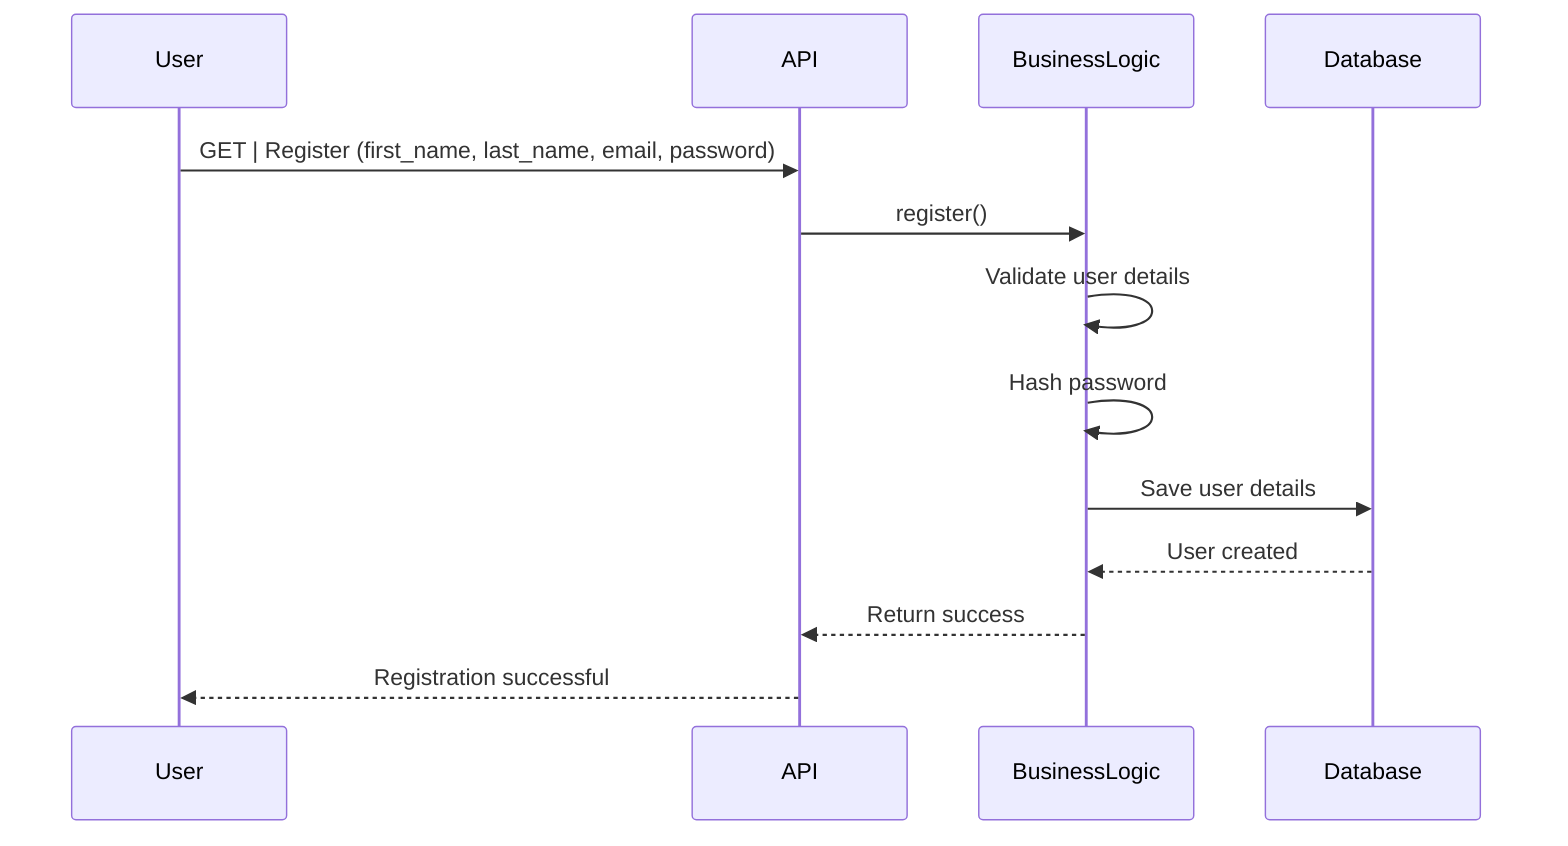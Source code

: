 sequenceDiagram
    participant User
    participant API
    participant BusinessLogic
    participant Database

    User->>API: GET | Register (first_name, last_name, email, password)
    API->>BusinessLogic: register()
    BusinessLogic->>BusinessLogic: Validate user details
    BusinessLogic->>BusinessLogic: Hash password
    BusinessLogic->>Database: Save user details
    Database-->>BusinessLogic: User created
    BusinessLogic-->>API: Return success
    API-->>User: Registration successful